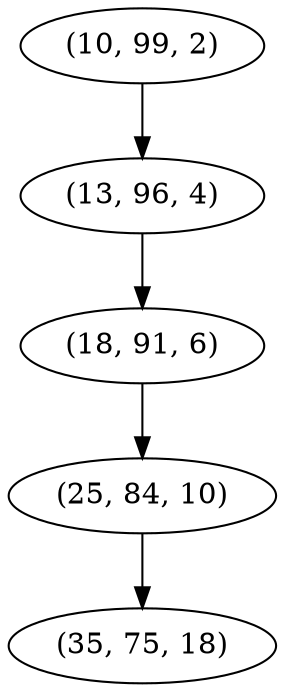 digraph tree {
    "(10, 99, 2)";
    "(13, 96, 4)";
    "(18, 91, 6)";
    "(25, 84, 10)";
    "(35, 75, 18)";
    "(10, 99, 2)" -> "(13, 96, 4)";
    "(13, 96, 4)" -> "(18, 91, 6)";
    "(18, 91, 6)" -> "(25, 84, 10)";
    "(25, 84, 10)" -> "(35, 75, 18)";
}
